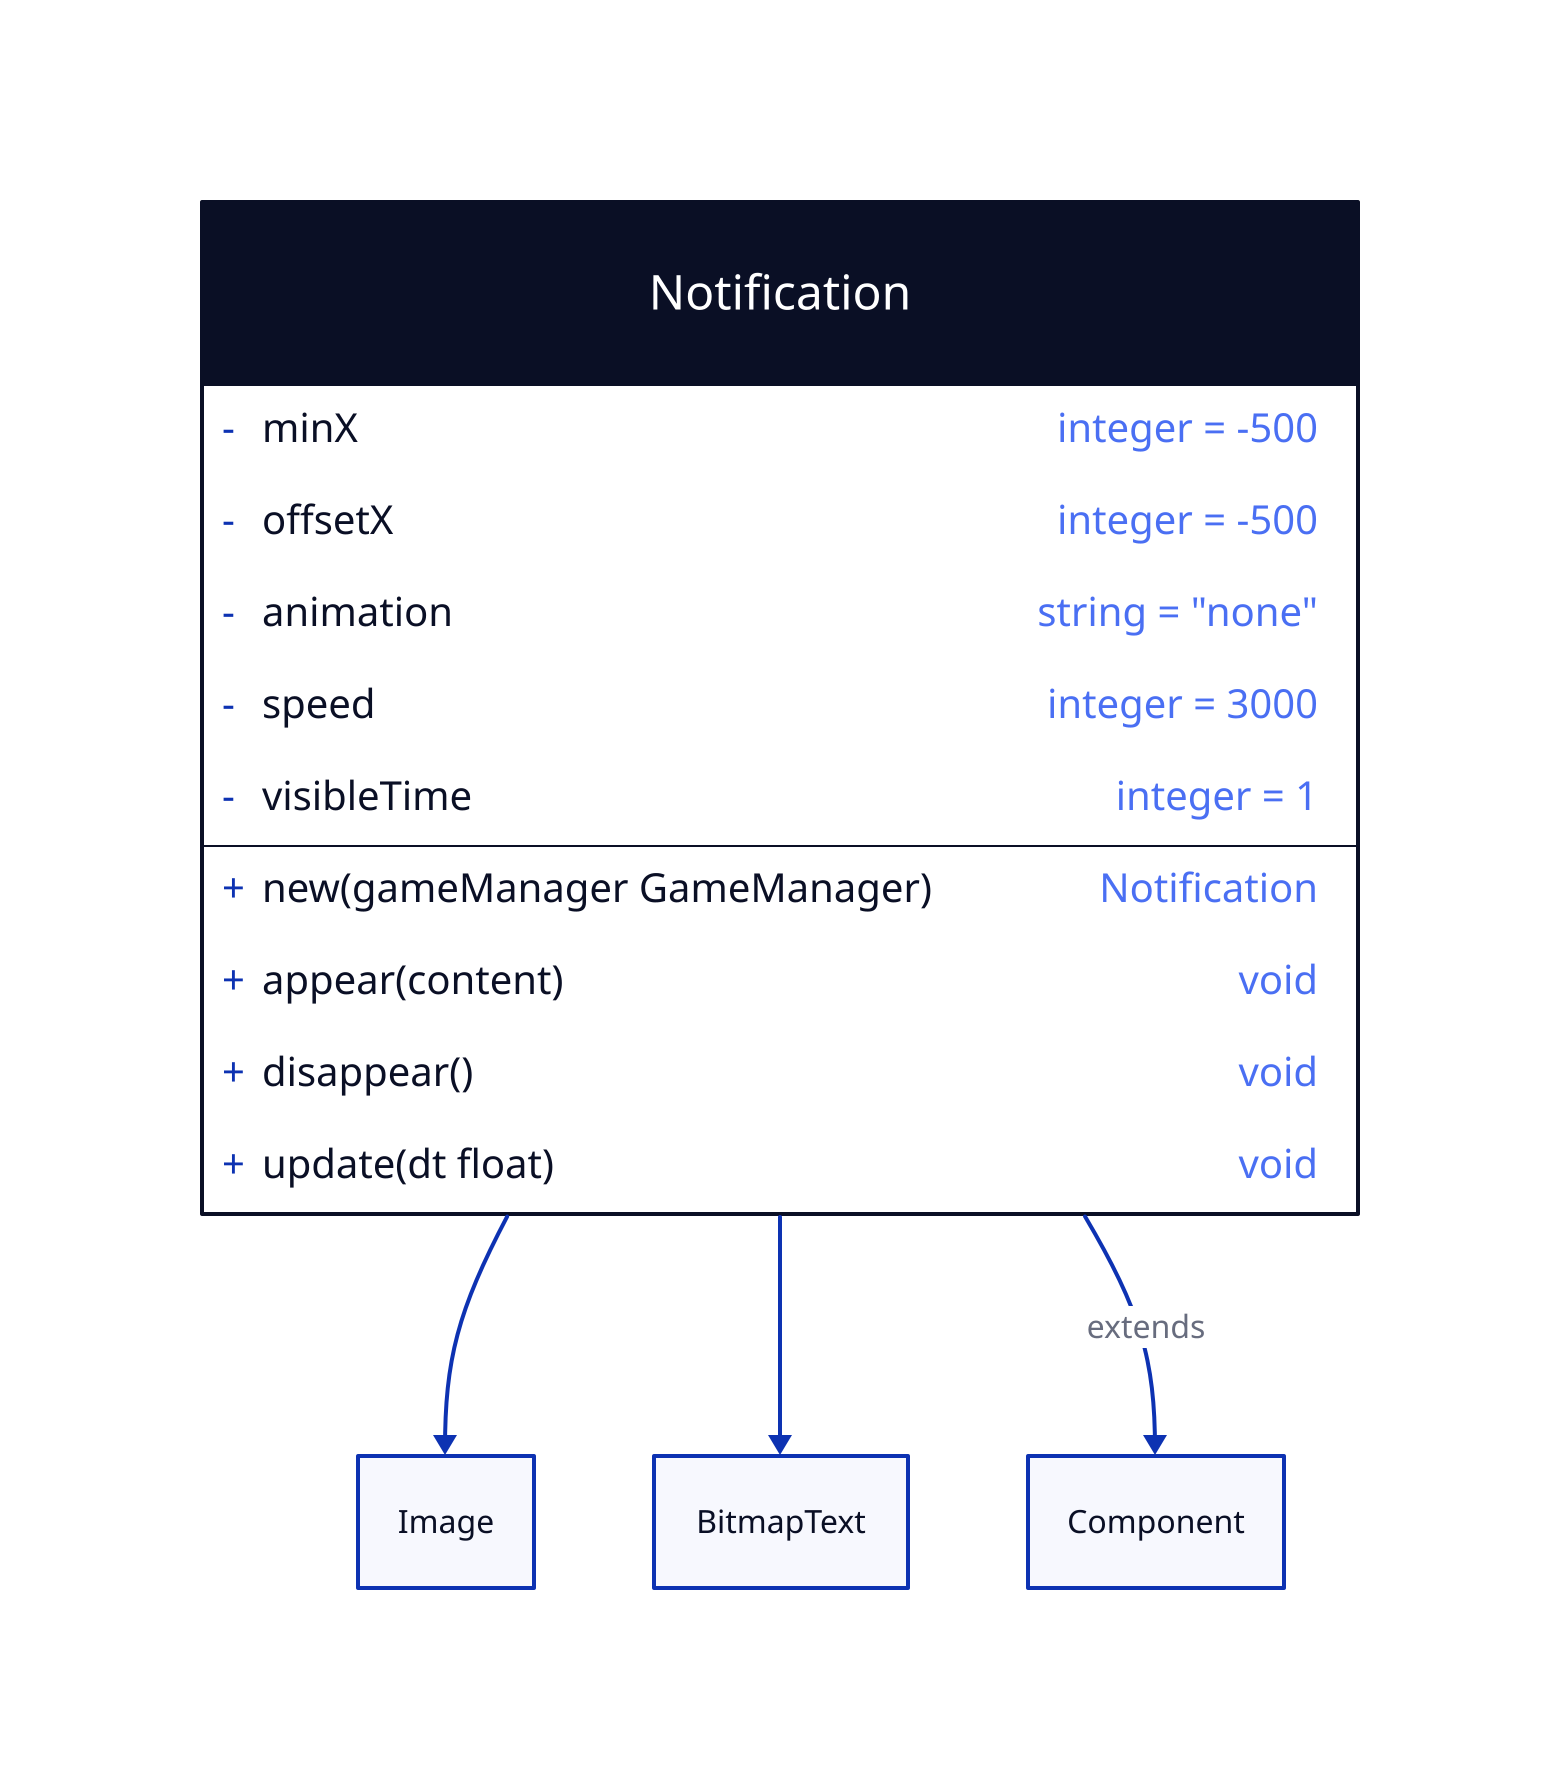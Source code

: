Notification: {
  shape: class

  +new(gameManager GameManager): Notification
  -minX: integer        = -500
  -offsetX: integer     = -500
  -animation: string   = "none"
  -speed: integer       = 3000
  -visibleTime: integer = 1

  +appear(content): void
  +disappear(): void
  +update(dt float): void
}
Notification -> Image
Notification -> BitmapText
Notification -> Component: extends
